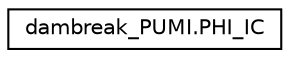 digraph "Graphical Class Hierarchy"
{
 // LATEX_PDF_SIZE
  edge [fontname="Helvetica",fontsize="10",labelfontname="Helvetica",labelfontsize="10"];
  node [fontname="Helvetica",fontsize="10",shape=record];
  rankdir="LR";
  Node0 [label="dambreak_PUMI.PHI_IC",height=0.2,width=0.4,color="black", fillcolor="white", style="filled",URL="$classdambreak__PUMI_1_1PHI__IC.html",tooltip=" "];
}
